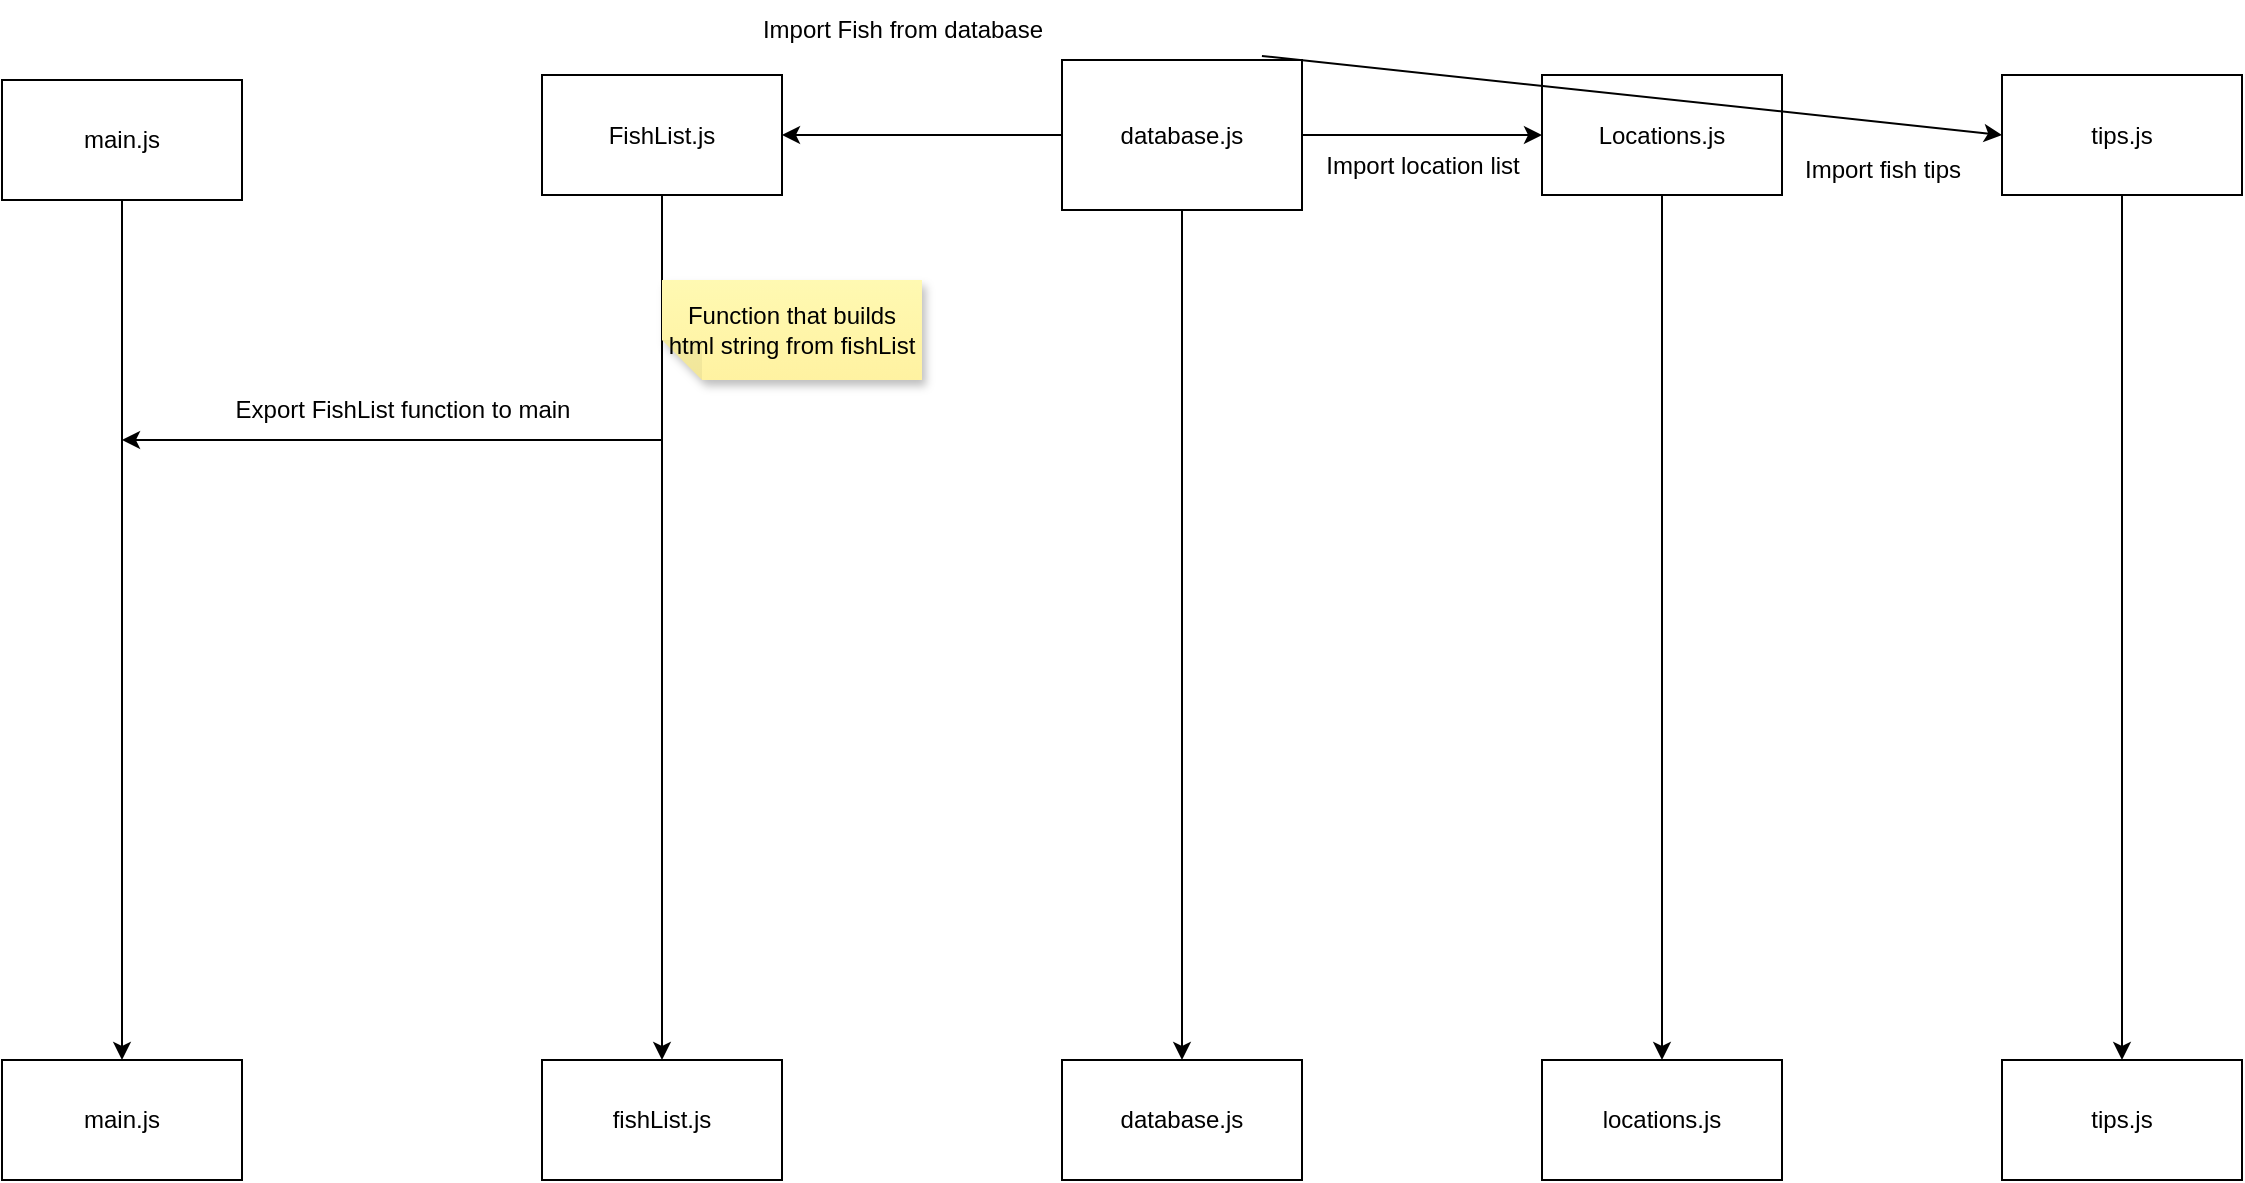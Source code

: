 <mxfile>
    <diagram id="s8FtiT1FNgU2WPg2tQeu" name="Page-1">
        <mxGraphModel dx="1652" dy="303" grid="1" gridSize="10" guides="1" tooltips="1" connect="1" arrows="1" fold="1" page="1" pageScale="1" pageWidth="850" pageHeight="1100" math="0" shadow="0">
            <root>
                <mxCell id="0"/>
                <mxCell id="1" parent="0"/>
                <mxCell id="9" value="" style="edgeStyle=none;html=1;" edge="1" parent="1" source="3" target="8">
                    <mxGeometry relative="1" as="geometry"/>
                </mxCell>
                <mxCell id="14" value="" style="edgeStyle=none;html=1;" edge="1" parent="1" source="3" target="13">
                    <mxGeometry relative="1" as="geometry"/>
                </mxCell>
                <mxCell id="25" value="" style="edgeStyle=none;html=1;strokeColor=default;" edge="1" parent="1" source="3" target="24">
                    <mxGeometry relative="1" as="geometry"/>
                </mxCell>
                <mxCell id="3" value="database.js" style="whiteSpace=wrap;html=1;rounded=0;" parent="1" vertex="1">
                    <mxGeometry x="260" y="40" width="120" height="75" as="geometry"/>
                </mxCell>
                <mxCell id="23" value="" style="html=1;strokeColor=default;" edge="1" parent="1" source="8" target="22">
                    <mxGeometry relative="1" as="geometry"/>
                </mxCell>
                <mxCell id="8" value="FishList.js" style="whiteSpace=wrap;html=1;rounded=0;" vertex="1" parent="1">
                    <mxGeometry y="47.5" width="120" height="60" as="geometry"/>
                </mxCell>
                <mxCell id="27" value="" style="edgeStyle=none;html=1;strokeColor=default;" edge="1" parent="1" source="13" target="26">
                    <mxGeometry relative="1" as="geometry"/>
                </mxCell>
                <mxCell id="13" value="Locations.js" style="whiteSpace=wrap;html=1;rounded=0;" vertex="1" parent="1">
                    <mxGeometry x="500" y="47.5" width="120" height="60" as="geometry"/>
                </mxCell>
                <mxCell id="15" value="" style="edgeStyle=none;orthogonalLoop=1;jettySize=auto;html=1;exitX=0.833;exitY=-0.027;exitDx=0;exitDy=0;exitPerimeter=0;entryX=0;entryY=0.5;entryDx=0;entryDy=0;" edge="1" parent="1" source="3" target="16">
                    <mxGeometry width="100" relative="1" as="geometry">
                        <mxPoint x="360" y="20" as="sourcePoint"/>
                        <mxPoint x="590" y="78" as="targetPoint"/>
                        <Array as="points"/>
                    </mxGeometry>
                </mxCell>
                <mxCell id="29" value="" style="edgeStyle=none;html=1;strokeColor=default;" edge="1" parent="1" source="16" target="28">
                    <mxGeometry relative="1" as="geometry"/>
                </mxCell>
                <mxCell id="16" value="tips.js" style="whiteSpace=wrap;html=1;" vertex="1" parent="1">
                    <mxGeometry x="730" y="47.5" width="120" height="60" as="geometry"/>
                </mxCell>
                <mxCell id="17" value="Import Fish from database" style="text;html=1;align=center;verticalAlign=middle;resizable=0;points=[];autosize=1;strokeColor=none;fillColor=none;" vertex="1" parent="1">
                    <mxGeometry x="100" y="10" width="160" height="30" as="geometry"/>
                </mxCell>
                <mxCell id="18" value="Import location list" style="text;html=1;align=center;verticalAlign=middle;resizable=0;points=[];autosize=1;strokeColor=none;fillColor=none;" vertex="1" parent="1">
                    <mxGeometry x="380" y="77.5" width="120" height="30" as="geometry"/>
                </mxCell>
                <mxCell id="19" value="Import fish tips" style="text;html=1;align=center;verticalAlign=middle;resizable=0;points=[];autosize=1;strokeColor=none;fillColor=none;" vertex="1" parent="1">
                    <mxGeometry x="620" y="80" width="100" height="30" as="geometry"/>
                </mxCell>
                <mxCell id="22" value="fishList.js" style="whiteSpace=wrap;html=1;rounded=0;" vertex="1" parent="1">
                    <mxGeometry y="540" width="120" height="60" as="geometry"/>
                </mxCell>
                <mxCell id="24" value="database.js" style="whiteSpace=wrap;html=1;rounded=0;" vertex="1" parent="1">
                    <mxGeometry x="260" y="540" width="120" height="60" as="geometry"/>
                </mxCell>
                <mxCell id="26" value="locations.js" style="whiteSpace=wrap;html=1;rounded=0;" vertex="1" parent="1">
                    <mxGeometry x="500" y="540" width="120" height="60" as="geometry"/>
                </mxCell>
                <mxCell id="28" value="tips.js" style="whiteSpace=wrap;html=1;" vertex="1" parent="1">
                    <mxGeometry x="730" y="540" width="120" height="60" as="geometry"/>
                </mxCell>
                <mxCell id="30" value="Function that builds html string from fishList" style="shape=note;whiteSpace=wrap;html=1;backgroundOutline=1;fontColor=#000000;darkOpacity=0.05;fillColor=#FFF9B2;strokeColor=none;fillStyle=solid;direction=west;gradientDirection=north;gradientColor=#FFF2A1;shadow=1;size=20;pointerEvents=1;" vertex="1" parent="1">
                    <mxGeometry x="60" y="150" width="130" height="50" as="geometry"/>
                </mxCell>
                <mxCell id="33" value="" style="edgeStyle=none;html=1;strokeColor=default;" edge="1" parent="1" source="31" target="32">
                    <mxGeometry relative="1" as="geometry"/>
                </mxCell>
                <mxCell id="31" value="main.js" style="whiteSpace=wrap;html=1;" vertex="1" parent="1">
                    <mxGeometry x="-270" y="50" width="120" height="60" as="geometry"/>
                </mxCell>
                <mxCell id="32" value="main.js" style="whiteSpace=wrap;html=1;" vertex="1" parent="1">
                    <mxGeometry x="-270" y="540" width="120" height="60" as="geometry"/>
                </mxCell>
                <mxCell id="34" value="" style="edgeStyle=none;orthogonalLoop=1;jettySize=auto;html=1;strokeColor=default;" edge="1" parent="1">
                    <mxGeometry width="100" relative="1" as="geometry">
                        <mxPoint x="60" y="230" as="sourcePoint"/>
                        <mxPoint x="-210" y="230" as="targetPoint"/>
                        <Array as="points"/>
                    </mxGeometry>
                </mxCell>
                <mxCell id="35" value="Export FishList function to main" style="text;html=1;align=center;verticalAlign=middle;resizable=0;points=[];autosize=1;strokeColor=none;fillColor=none;" vertex="1" parent="1">
                    <mxGeometry x="-165" y="200" width="190" height="30" as="geometry"/>
                </mxCell>
            </root>
        </mxGraphModel>
    </diagram>
</mxfile>